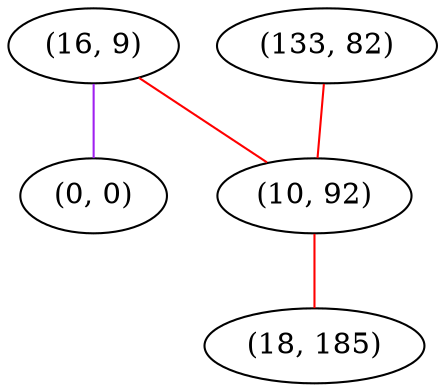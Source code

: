graph "" {
"(16, 9)";
"(0, 0)";
"(133, 82)";
"(10, 92)";
"(18, 185)";
"(16, 9)" -- "(0, 0)"  [color=purple, key=0, weight=4];
"(16, 9)" -- "(10, 92)"  [color=red, key=0, weight=1];
"(133, 82)" -- "(10, 92)"  [color=red, key=0, weight=1];
"(10, 92)" -- "(18, 185)"  [color=red, key=0, weight=1];
}
